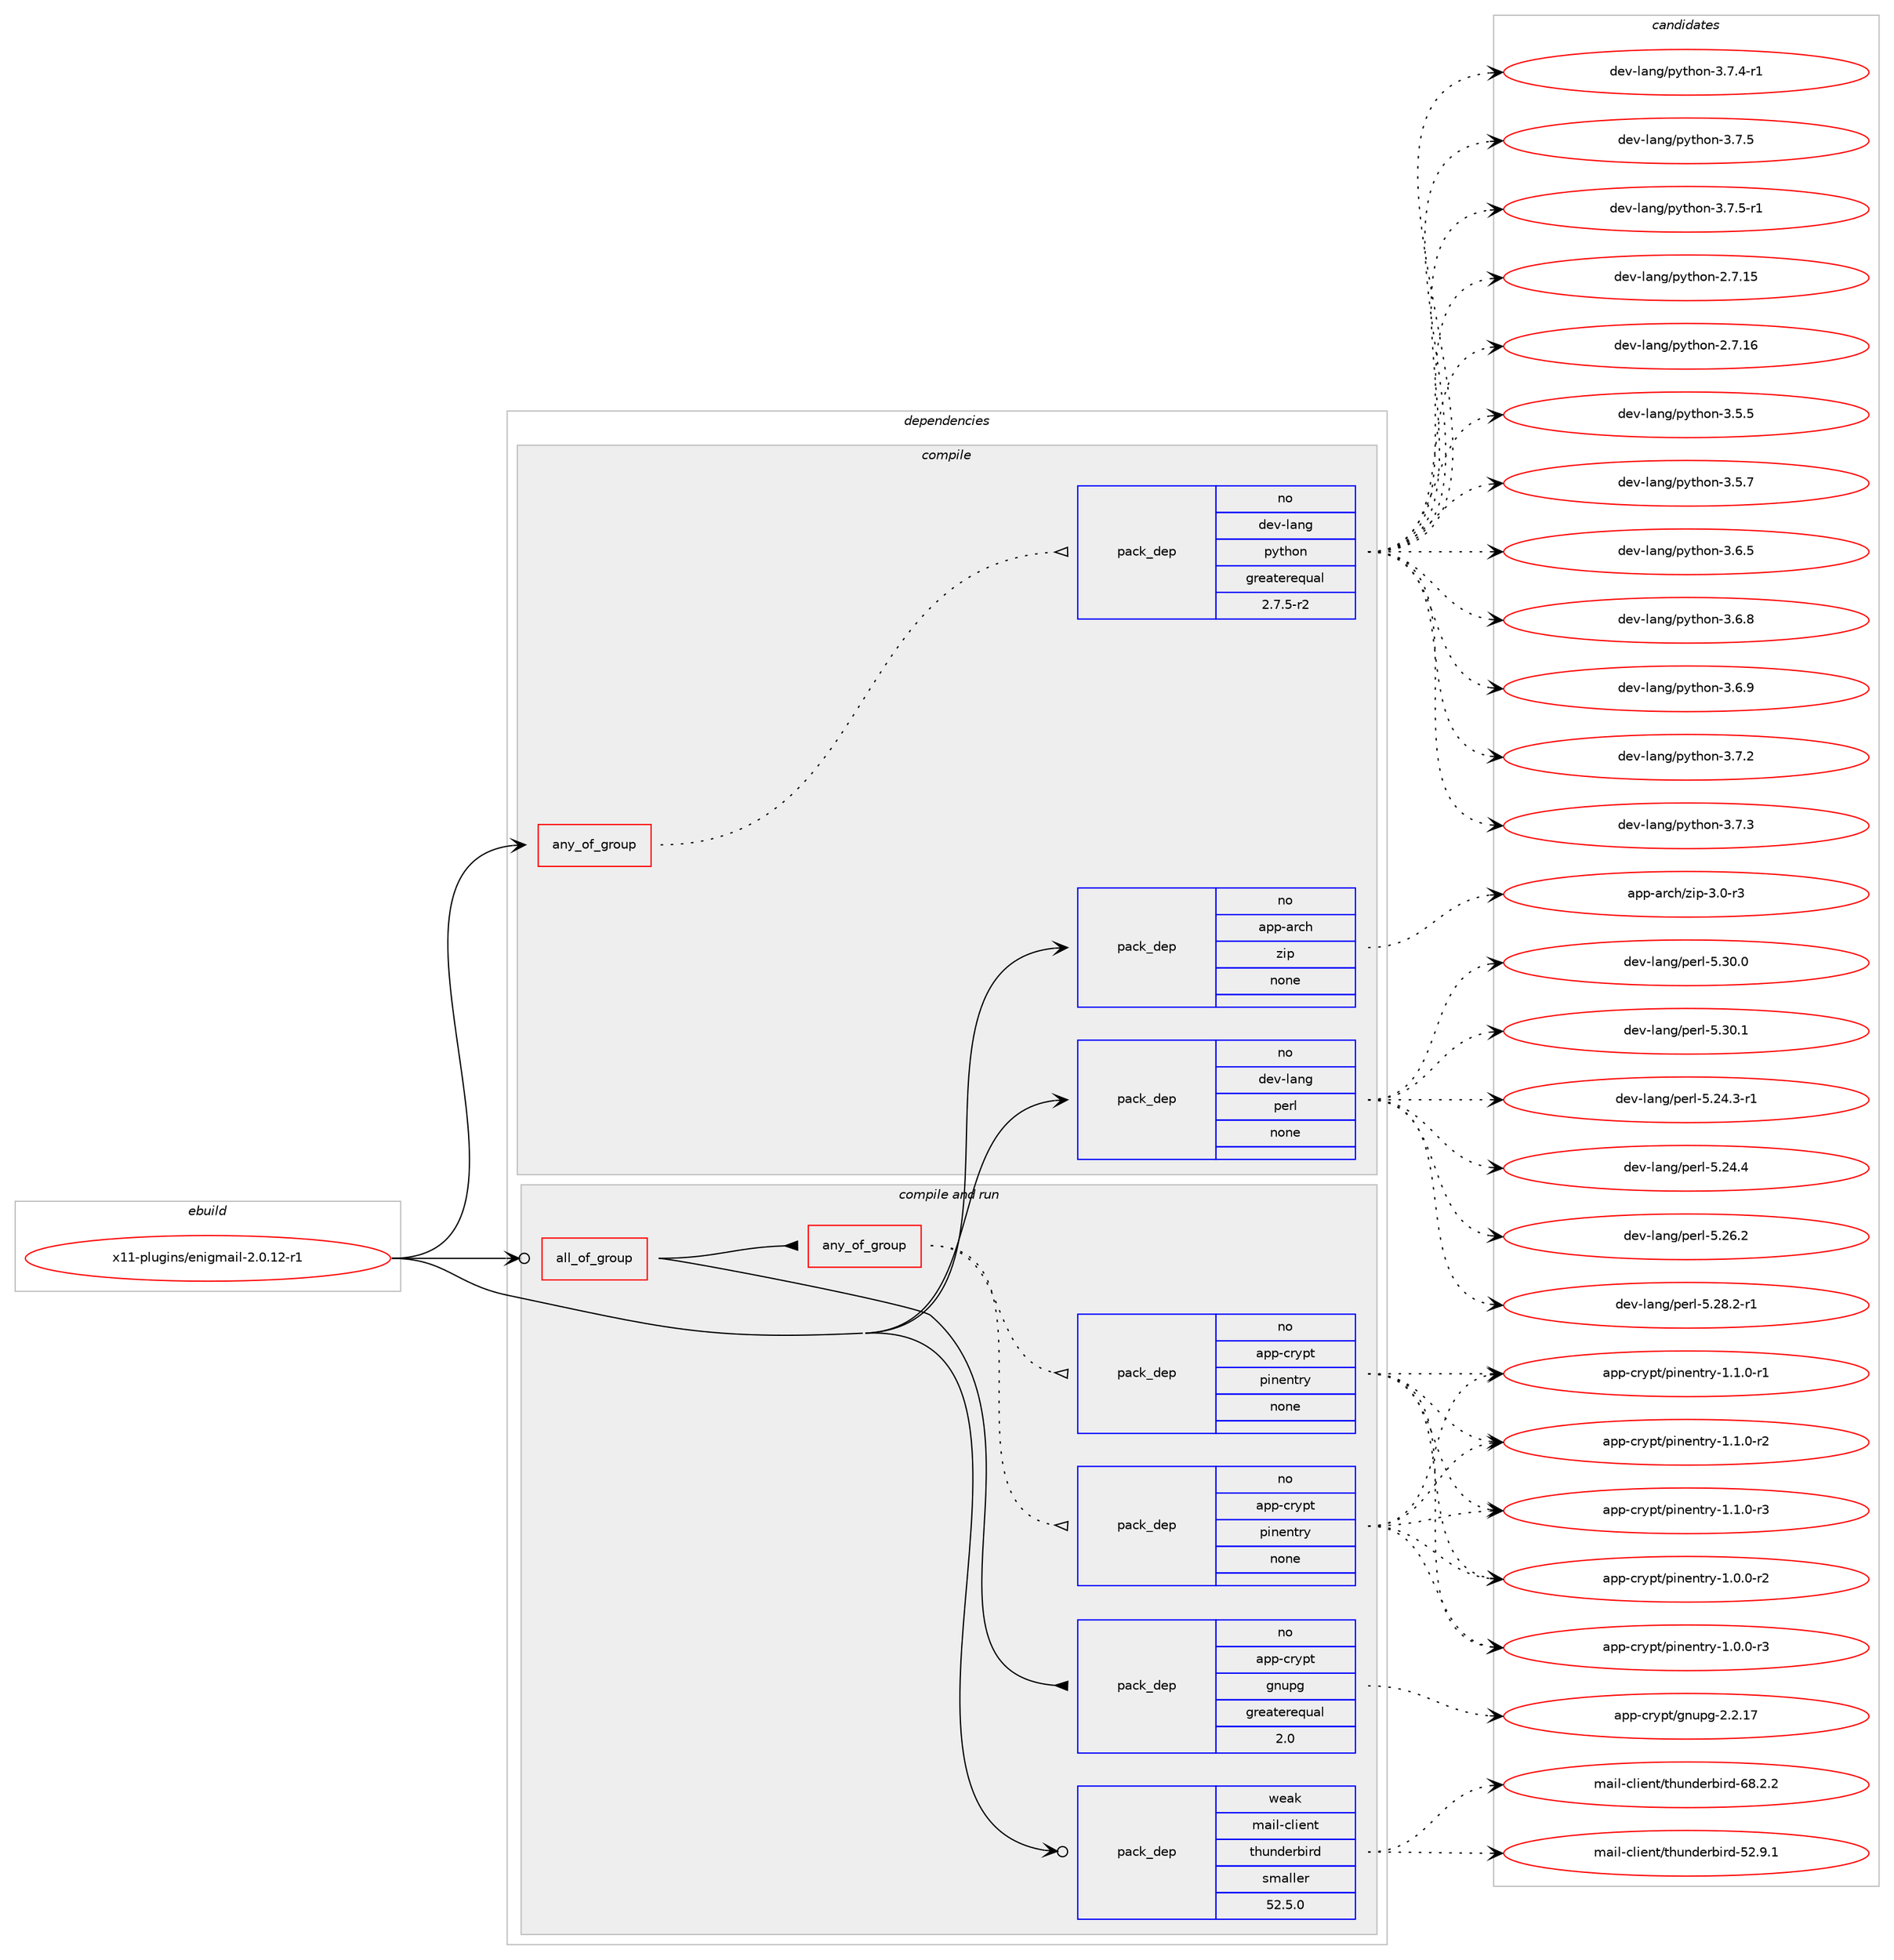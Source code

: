 digraph prolog {

# *************
# Graph options
# *************

newrank=true;
concentrate=true;
compound=true;
graph [rankdir=LR,fontname=Helvetica,fontsize=10,ranksep=1.5];#, ranksep=2.5, nodesep=0.2];
edge  [arrowhead=vee];
node  [fontname=Helvetica,fontsize=10];

# **********
# The ebuild
# **********

subgraph cluster_leftcol {
color=gray;
rank=same;
label=<<i>ebuild</i>>;
id [label="x11-plugins/enigmail-2.0.12-r1", color=red, width=4, href="../x11-plugins/enigmail-2.0.12-r1.svg"];
}

# ****************
# The dependencies
# ****************

subgraph cluster_midcol {
color=gray;
label=<<i>dependencies</i>>;
subgraph cluster_compile {
fillcolor="#eeeeee";
style=filled;
label=<<i>compile</i>>;
subgraph any16137 {
dependency922600 [label=<<TABLE BORDER="0" CELLBORDER="1" CELLSPACING="0" CELLPADDING="4"><TR><TD CELLPADDING="10">any_of_group</TD></TR></TABLE>>, shape=none, color=red];subgraph pack685648 {
dependency922601 [label=<<TABLE BORDER="0" CELLBORDER="1" CELLSPACING="0" CELLPADDING="4" WIDTH="220"><TR><TD ROWSPAN="6" CELLPADDING="30">pack_dep</TD></TR><TR><TD WIDTH="110">no</TD></TR><TR><TD>dev-lang</TD></TR><TR><TD>python</TD></TR><TR><TD>greaterequal</TD></TR><TR><TD>2.7.5-r2</TD></TR></TABLE>>, shape=none, color=blue];
}
dependency922600:e -> dependency922601:w [weight=20,style="dotted",arrowhead="oinv"];
}
id:e -> dependency922600:w [weight=20,style="solid",arrowhead="vee"];
subgraph pack685649 {
dependency922602 [label=<<TABLE BORDER="0" CELLBORDER="1" CELLSPACING="0" CELLPADDING="4" WIDTH="220"><TR><TD ROWSPAN="6" CELLPADDING="30">pack_dep</TD></TR><TR><TD WIDTH="110">no</TD></TR><TR><TD>app-arch</TD></TR><TR><TD>zip</TD></TR><TR><TD>none</TD></TR><TR><TD></TD></TR></TABLE>>, shape=none, color=blue];
}
id:e -> dependency922602:w [weight=20,style="solid",arrowhead="vee"];
subgraph pack685650 {
dependency922603 [label=<<TABLE BORDER="0" CELLBORDER="1" CELLSPACING="0" CELLPADDING="4" WIDTH="220"><TR><TD ROWSPAN="6" CELLPADDING="30">pack_dep</TD></TR><TR><TD WIDTH="110">no</TD></TR><TR><TD>dev-lang</TD></TR><TR><TD>perl</TD></TR><TR><TD>none</TD></TR><TR><TD></TD></TR></TABLE>>, shape=none, color=blue];
}
id:e -> dependency922603:w [weight=20,style="solid",arrowhead="vee"];
}
subgraph cluster_compileandrun {
fillcolor="#eeeeee";
style=filled;
label=<<i>compile and run</i>>;
subgraph all594 {
dependency922604 [label=<<TABLE BORDER="0" CELLBORDER="1" CELLSPACING="0" CELLPADDING="4"><TR><TD CELLPADDING="10">all_of_group</TD></TR></TABLE>>, shape=none, color=red];subgraph pack685651 {
dependency922605 [label=<<TABLE BORDER="0" CELLBORDER="1" CELLSPACING="0" CELLPADDING="4" WIDTH="220"><TR><TD ROWSPAN="6" CELLPADDING="30">pack_dep</TD></TR><TR><TD WIDTH="110">no</TD></TR><TR><TD>app-crypt</TD></TR><TR><TD>gnupg</TD></TR><TR><TD>greaterequal</TD></TR><TR><TD>2.0</TD></TR></TABLE>>, shape=none, color=blue];
}
dependency922604:e -> dependency922605:w [weight=20,style="solid",arrowhead="inv"];
subgraph any16138 {
dependency922606 [label=<<TABLE BORDER="0" CELLBORDER="1" CELLSPACING="0" CELLPADDING="4"><TR><TD CELLPADDING="10">any_of_group</TD></TR></TABLE>>, shape=none, color=red];subgraph pack685652 {
dependency922607 [label=<<TABLE BORDER="0" CELLBORDER="1" CELLSPACING="0" CELLPADDING="4" WIDTH="220"><TR><TD ROWSPAN="6" CELLPADDING="30">pack_dep</TD></TR><TR><TD WIDTH="110">no</TD></TR><TR><TD>app-crypt</TD></TR><TR><TD>pinentry</TD></TR><TR><TD>none</TD></TR><TR><TD></TD></TR></TABLE>>, shape=none, color=blue];
}
dependency922606:e -> dependency922607:w [weight=20,style="dotted",arrowhead="oinv"];
subgraph pack685653 {
dependency922608 [label=<<TABLE BORDER="0" CELLBORDER="1" CELLSPACING="0" CELLPADDING="4" WIDTH="220"><TR><TD ROWSPAN="6" CELLPADDING="30">pack_dep</TD></TR><TR><TD WIDTH="110">no</TD></TR><TR><TD>app-crypt</TD></TR><TR><TD>pinentry</TD></TR><TR><TD>none</TD></TR><TR><TD></TD></TR></TABLE>>, shape=none, color=blue];
}
dependency922606:e -> dependency922608:w [weight=20,style="dotted",arrowhead="oinv"];
}
dependency922604:e -> dependency922606:w [weight=20,style="solid",arrowhead="inv"];
}
id:e -> dependency922604:w [weight=20,style="solid",arrowhead="odotvee"];
subgraph pack685654 {
dependency922609 [label=<<TABLE BORDER="0" CELLBORDER="1" CELLSPACING="0" CELLPADDING="4" WIDTH="220"><TR><TD ROWSPAN="6" CELLPADDING="30">pack_dep</TD></TR><TR><TD WIDTH="110">weak</TD></TR><TR><TD>mail-client</TD></TR><TR><TD>thunderbird</TD></TR><TR><TD>smaller</TD></TR><TR><TD>52.5.0</TD></TR></TABLE>>, shape=none, color=blue];
}
id:e -> dependency922609:w [weight=20,style="solid",arrowhead="odotvee"];
}
subgraph cluster_run {
fillcolor="#eeeeee";
style=filled;
label=<<i>run</i>>;
}
}

# **************
# The candidates
# **************

subgraph cluster_choices {
rank=same;
color=gray;
label=<<i>candidates</i>>;

subgraph choice685648 {
color=black;
nodesep=1;
choice10010111845108971101034711212111610411111045504655464953 [label="dev-lang/python-2.7.15", color=red, width=4,href="../dev-lang/python-2.7.15.svg"];
choice10010111845108971101034711212111610411111045504655464954 [label="dev-lang/python-2.7.16", color=red, width=4,href="../dev-lang/python-2.7.16.svg"];
choice100101118451089711010347112121116104111110455146534653 [label="dev-lang/python-3.5.5", color=red, width=4,href="../dev-lang/python-3.5.5.svg"];
choice100101118451089711010347112121116104111110455146534655 [label="dev-lang/python-3.5.7", color=red, width=4,href="../dev-lang/python-3.5.7.svg"];
choice100101118451089711010347112121116104111110455146544653 [label="dev-lang/python-3.6.5", color=red, width=4,href="../dev-lang/python-3.6.5.svg"];
choice100101118451089711010347112121116104111110455146544656 [label="dev-lang/python-3.6.8", color=red, width=4,href="../dev-lang/python-3.6.8.svg"];
choice100101118451089711010347112121116104111110455146544657 [label="dev-lang/python-3.6.9", color=red, width=4,href="../dev-lang/python-3.6.9.svg"];
choice100101118451089711010347112121116104111110455146554650 [label="dev-lang/python-3.7.2", color=red, width=4,href="../dev-lang/python-3.7.2.svg"];
choice100101118451089711010347112121116104111110455146554651 [label="dev-lang/python-3.7.3", color=red, width=4,href="../dev-lang/python-3.7.3.svg"];
choice1001011184510897110103471121211161041111104551465546524511449 [label="dev-lang/python-3.7.4-r1", color=red, width=4,href="../dev-lang/python-3.7.4-r1.svg"];
choice100101118451089711010347112121116104111110455146554653 [label="dev-lang/python-3.7.5", color=red, width=4,href="../dev-lang/python-3.7.5.svg"];
choice1001011184510897110103471121211161041111104551465546534511449 [label="dev-lang/python-3.7.5-r1", color=red, width=4,href="../dev-lang/python-3.7.5-r1.svg"];
dependency922601:e -> choice10010111845108971101034711212111610411111045504655464953:w [style=dotted,weight="100"];
dependency922601:e -> choice10010111845108971101034711212111610411111045504655464954:w [style=dotted,weight="100"];
dependency922601:e -> choice100101118451089711010347112121116104111110455146534653:w [style=dotted,weight="100"];
dependency922601:e -> choice100101118451089711010347112121116104111110455146534655:w [style=dotted,weight="100"];
dependency922601:e -> choice100101118451089711010347112121116104111110455146544653:w [style=dotted,weight="100"];
dependency922601:e -> choice100101118451089711010347112121116104111110455146544656:w [style=dotted,weight="100"];
dependency922601:e -> choice100101118451089711010347112121116104111110455146544657:w [style=dotted,weight="100"];
dependency922601:e -> choice100101118451089711010347112121116104111110455146554650:w [style=dotted,weight="100"];
dependency922601:e -> choice100101118451089711010347112121116104111110455146554651:w [style=dotted,weight="100"];
dependency922601:e -> choice1001011184510897110103471121211161041111104551465546524511449:w [style=dotted,weight="100"];
dependency922601:e -> choice100101118451089711010347112121116104111110455146554653:w [style=dotted,weight="100"];
dependency922601:e -> choice1001011184510897110103471121211161041111104551465546534511449:w [style=dotted,weight="100"];
}
subgraph choice685649 {
color=black;
nodesep=1;
choice9711211245971149910447122105112455146484511451 [label="app-arch/zip-3.0-r3", color=red, width=4,href="../app-arch/zip-3.0-r3.svg"];
dependency922602:e -> choice9711211245971149910447122105112455146484511451:w [style=dotted,weight="100"];
}
subgraph choice685650 {
color=black;
nodesep=1;
choice100101118451089711010347112101114108455346505246514511449 [label="dev-lang/perl-5.24.3-r1", color=red, width=4,href="../dev-lang/perl-5.24.3-r1.svg"];
choice10010111845108971101034711210111410845534650524652 [label="dev-lang/perl-5.24.4", color=red, width=4,href="../dev-lang/perl-5.24.4.svg"];
choice10010111845108971101034711210111410845534650544650 [label="dev-lang/perl-5.26.2", color=red, width=4,href="../dev-lang/perl-5.26.2.svg"];
choice100101118451089711010347112101114108455346505646504511449 [label="dev-lang/perl-5.28.2-r1", color=red, width=4,href="../dev-lang/perl-5.28.2-r1.svg"];
choice10010111845108971101034711210111410845534651484648 [label="dev-lang/perl-5.30.0", color=red, width=4,href="../dev-lang/perl-5.30.0.svg"];
choice10010111845108971101034711210111410845534651484649 [label="dev-lang/perl-5.30.1", color=red, width=4,href="../dev-lang/perl-5.30.1.svg"];
dependency922603:e -> choice100101118451089711010347112101114108455346505246514511449:w [style=dotted,weight="100"];
dependency922603:e -> choice10010111845108971101034711210111410845534650524652:w [style=dotted,weight="100"];
dependency922603:e -> choice10010111845108971101034711210111410845534650544650:w [style=dotted,weight="100"];
dependency922603:e -> choice100101118451089711010347112101114108455346505646504511449:w [style=dotted,weight="100"];
dependency922603:e -> choice10010111845108971101034711210111410845534651484648:w [style=dotted,weight="100"];
dependency922603:e -> choice10010111845108971101034711210111410845534651484649:w [style=dotted,weight="100"];
}
subgraph choice685651 {
color=black;
nodesep=1;
choice9711211245991141211121164710311011711210345504650464955 [label="app-crypt/gnupg-2.2.17", color=red, width=4,href="../app-crypt/gnupg-2.2.17.svg"];
dependency922605:e -> choice9711211245991141211121164710311011711210345504650464955:w [style=dotted,weight="100"];
}
subgraph choice685652 {
color=black;
nodesep=1;
choice971121124599114121112116471121051101011101161141214549464846484511450 [label="app-crypt/pinentry-1.0.0-r2", color=red, width=4,href="../app-crypt/pinentry-1.0.0-r2.svg"];
choice971121124599114121112116471121051101011101161141214549464846484511451 [label="app-crypt/pinentry-1.0.0-r3", color=red, width=4,href="../app-crypt/pinentry-1.0.0-r3.svg"];
choice971121124599114121112116471121051101011101161141214549464946484511449 [label="app-crypt/pinentry-1.1.0-r1", color=red, width=4,href="../app-crypt/pinentry-1.1.0-r1.svg"];
choice971121124599114121112116471121051101011101161141214549464946484511450 [label="app-crypt/pinentry-1.1.0-r2", color=red, width=4,href="../app-crypt/pinentry-1.1.0-r2.svg"];
choice971121124599114121112116471121051101011101161141214549464946484511451 [label="app-crypt/pinentry-1.1.0-r3", color=red, width=4,href="../app-crypt/pinentry-1.1.0-r3.svg"];
dependency922607:e -> choice971121124599114121112116471121051101011101161141214549464846484511450:w [style=dotted,weight="100"];
dependency922607:e -> choice971121124599114121112116471121051101011101161141214549464846484511451:w [style=dotted,weight="100"];
dependency922607:e -> choice971121124599114121112116471121051101011101161141214549464946484511449:w [style=dotted,weight="100"];
dependency922607:e -> choice971121124599114121112116471121051101011101161141214549464946484511450:w [style=dotted,weight="100"];
dependency922607:e -> choice971121124599114121112116471121051101011101161141214549464946484511451:w [style=dotted,weight="100"];
}
subgraph choice685653 {
color=black;
nodesep=1;
choice971121124599114121112116471121051101011101161141214549464846484511450 [label="app-crypt/pinentry-1.0.0-r2", color=red, width=4,href="../app-crypt/pinentry-1.0.0-r2.svg"];
choice971121124599114121112116471121051101011101161141214549464846484511451 [label="app-crypt/pinentry-1.0.0-r3", color=red, width=4,href="../app-crypt/pinentry-1.0.0-r3.svg"];
choice971121124599114121112116471121051101011101161141214549464946484511449 [label="app-crypt/pinentry-1.1.0-r1", color=red, width=4,href="../app-crypt/pinentry-1.1.0-r1.svg"];
choice971121124599114121112116471121051101011101161141214549464946484511450 [label="app-crypt/pinentry-1.1.0-r2", color=red, width=4,href="../app-crypt/pinentry-1.1.0-r2.svg"];
choice971121124599114121112116471121051101011101161141214549464946484511451 [label="app-crypt/pinentry-1.1.0-r3", color=red, width=4,href="../app-crypt/pinentry-1.1.0-r3.svg"];
dependency922608:e -> choice971121124599114121112116471121051101011101161141214549464846484511450:w [style=dotted,weight="100"];
dependency922608:e -> choice971121124599114121112116471121051101011101161141214549464846484511451:w [style=dotted,weight="100"];
dependency922608:e -> choice971121124599114121112116471121051101011101161141214549464946484511449:w [style=dotted,weight="100"];
dependency922608:e -> choice971121124599114121112116471121051101011101161141214549464946484511450:w [style=dotted,weight="100"];
dependency922608:e -> choice971121124599114121112116471121051101011101161141214549464946484511451:w [style=dotted,weight="100"];
}
subgraph choice685654 {
color=black;
nodesep=1;
choice109971051084599108105101110116471161041171101001011149810511410045535046574649 [label="mail-client/thunderbird-52.9.1", color=red, width=4,href="../mail-client/thunderbird-52.9.1.svg"];
choice109971051084599108105101110116471161041171101001011149810511410045545646504650 [label="mail-client/thunderbird-68.2.2", color=red, width=4,href="../mail-client/thunderbird-68.2.2.svg"];
dependency922609:e -> choice109971051084599108105101110116471161041171101001011149810511410045535046574649:w [style=dotted,weight="100"];
dependency922609:e -> choice109971051084599108105101110116471161041171101001011149810511410045545646504650:w [style=dotted,weight="100"];
}
}

}
